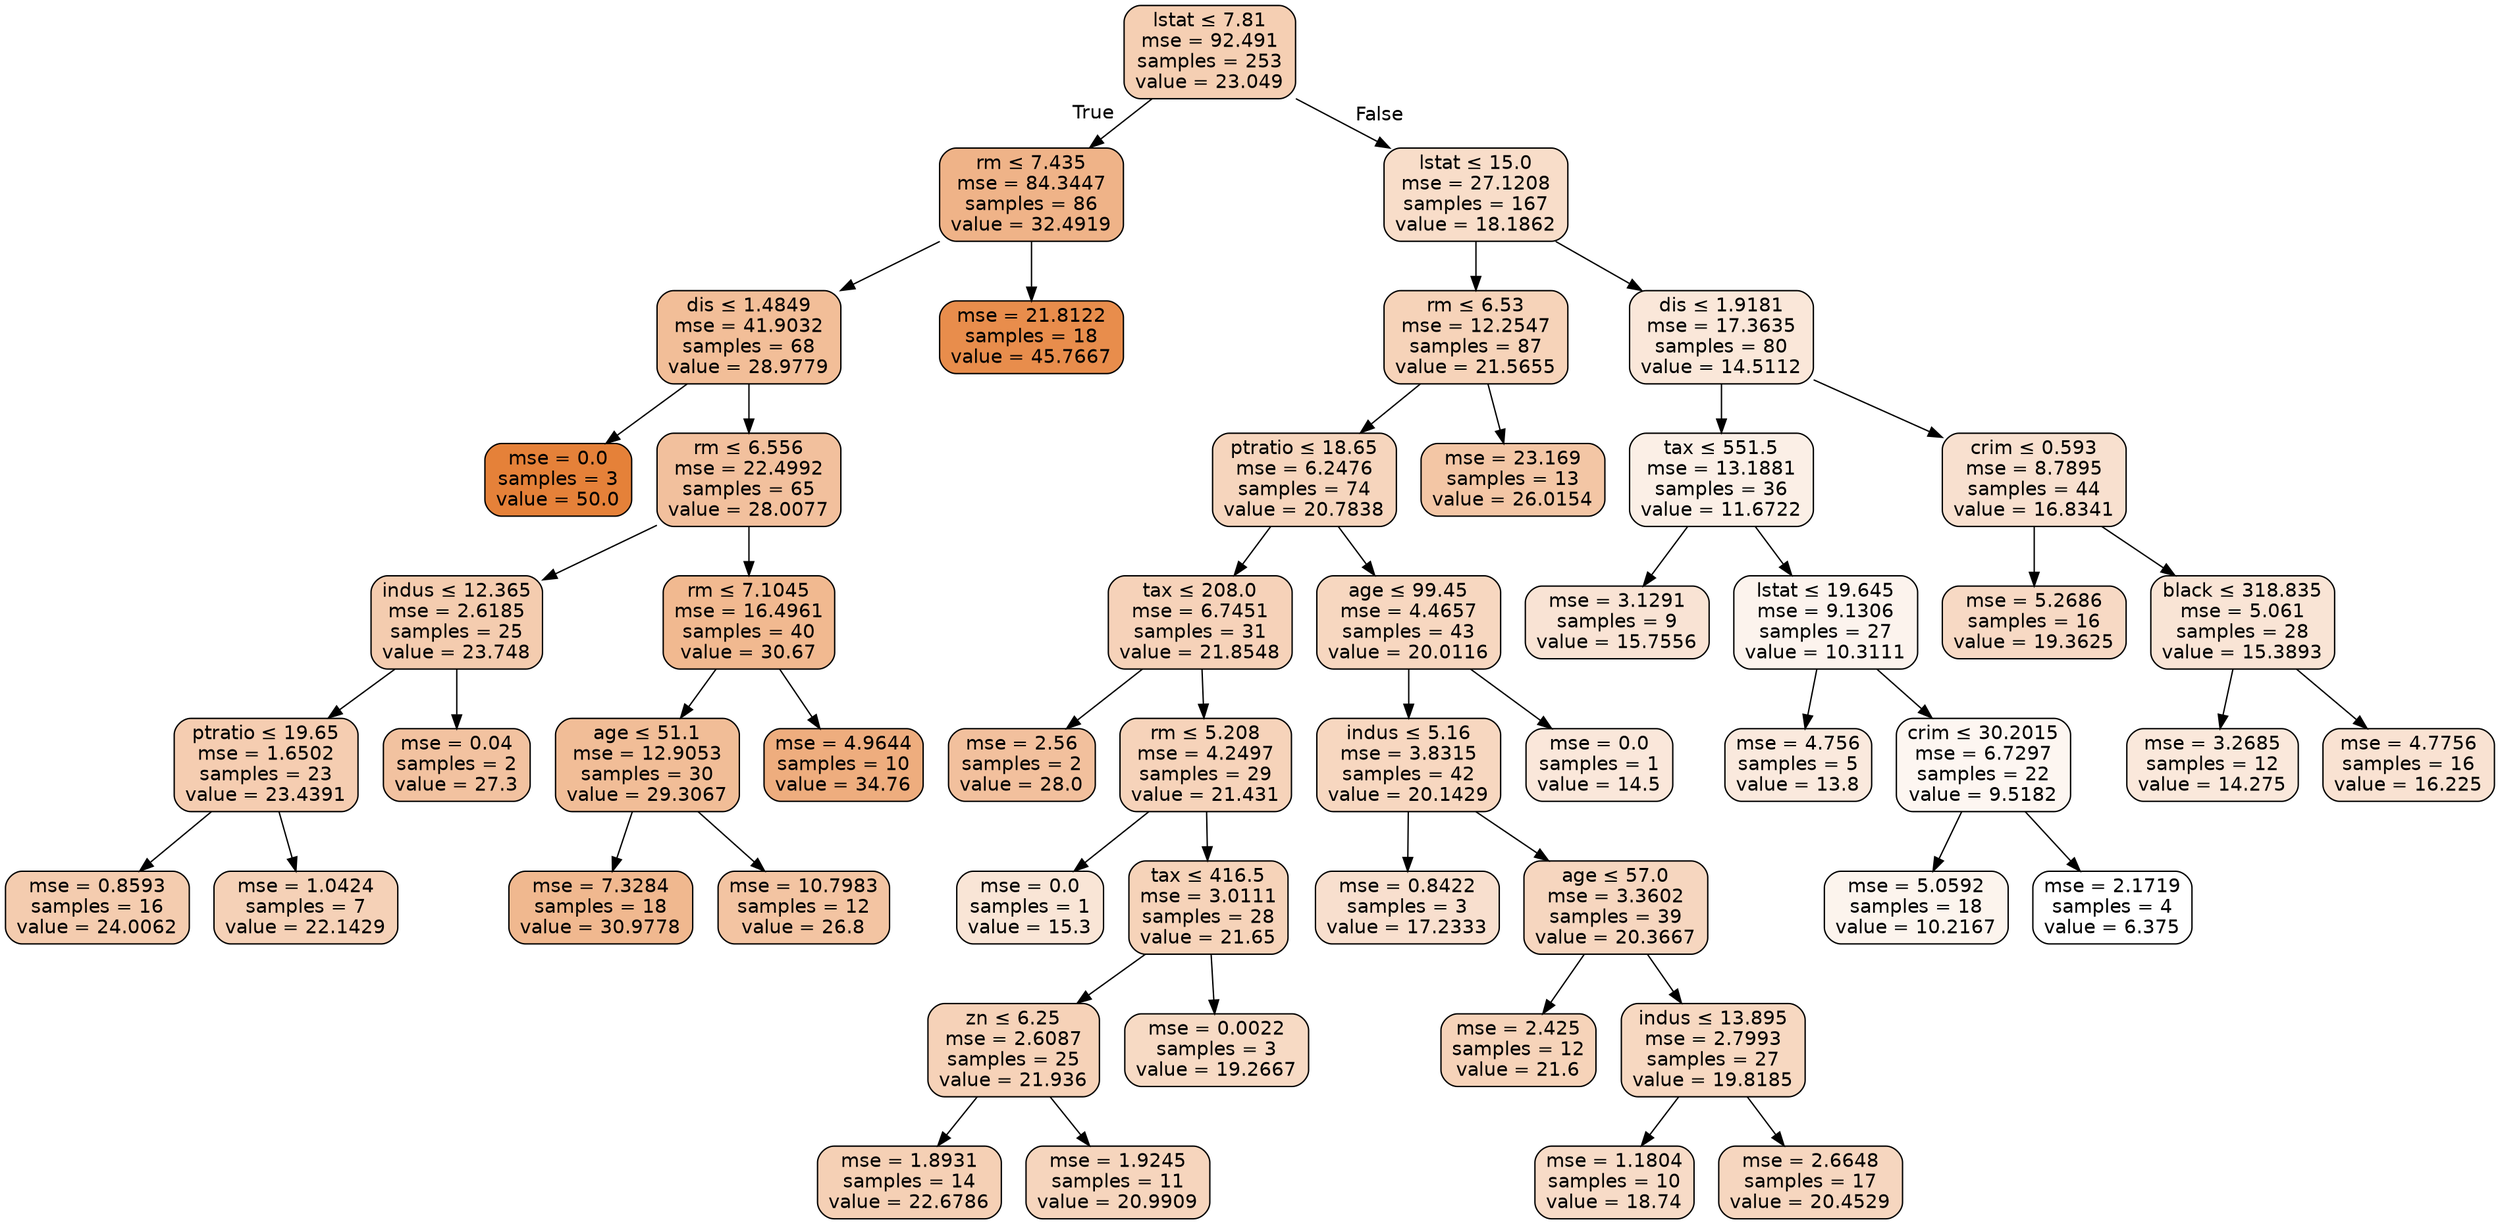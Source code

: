 digraph Tree {
node [shape=box, style="filled, rounded", color="black", fontname=helvetica] ;
edge [fontname=helvetica] ;
0 [label=<lstat &le; 7.81<br/>mse = 92.491<br/>samples = 253<br/>value = 23.049>, fillcolor="#e5813961"] ;
1 [label=<rm &le; 7.435<br/>mse = 84.3447<br/>samples = 86<br/>value = 32.4919>, fillcolor="#e5813999"] ;
0 -> 1 [labeldistance=2.5, labelangle=45, headlabel="True"] ;
2 [label=<dis &le; 1.4849<br/>mse = 41.9032<br/>samples = 68<br/>value = 28.9779>, fillcolor="#e5813984"] ;
1 -> 2 ;
3 [label=<mse = 0.0<br/>samples = 3<br/>value = 50.0>, fillcolor="#e58139ff"] ;
2 -> 3 ;
4 [label=<rm &le; 6.556<br/>mse = 22.4992<br/>samples = 65<br/>value = 28.0077>, fillcolor="#e581397e"] ;
2 -> 4 ;
5 [label=<indus &le; 12.365<br/>mse = 2.6185<br/>samples = 25<br/>value = 23.748>, fillcolor="#e5813966"] ;
4 -> 5 ;
6 [label=<ptratio &le; 19.65<br/>mse = 1.6502<br/>samples = 23<br/>value = 23.4391>, fillcolor="#e5813964"] ;
5 -> 6 ;
7 [label=<mse = 0.8593<br/>samples = 16<br/>value = 24.0062>, fillcolor="#e5813967"] ;
6 -> 7 ;
8 [label=<mse = 1.0424<br/>samples = 7<br/>value = 22.1429>, fillcolor="#e581395c"] ;
6 -> 8 ;
9 [label=<mse = 0.04<br/>samples = 2<br/>value = 27.3>, fillcolor="#e581397a"] ;
5 -> 9 ;
10 [label=<rm &le; 7.1045<br/>mse = 16.4961<br/>samples = 40<br/>value = 30.67>, fillcolor="#e581398e"] ;
4 -> 10 ;
11 [label=<age &le; 51.1<br/>mse = 12.9053<br/>samples = 30<br/>value = 29.3067>, fillcolor="#e5813986"] ;
10 -> 11 ;
12 [label=<mse = 7.3284<br/>samples = 18<br/>value = 30.9778>, fillcolor="#e5813990"] ;
11 -> 12 ;
13 [label=<mse = 10.7983<br/>samples = 12<br/>value = 26.8>, fillcolor="#e5813977"] ;
11 -> 13 ;
14 [label=<mse = 4.9644<br/>samples = 10<br/>value = 34.76>, fillcolor="#e58139a6"] ;
10 -> 14 ;
15 [label=<mse = 21.8122<br/>samples = 18<br/>value = 45.7667>, fillcolor="#e58139e6"] ;
1 -> 15 ;
16 [label=<lstat &le; 15.0<br/>mse = 27.1208<br/>samples = 167<br/>value = 18.1862>, fillcolor="#e5813945"] ;
0 -> 16 [labeldistance=2.5, labelangle=-45, headlabel="False"] ;
17 [label=<rm &le; 6.53<br/>mse = 12.2547<br/>samples = 87<br/>value = 21.5655>, fillcolor="#e5813959"] ;
16 -> 17 ;
18 [label=<ptratio &le; 18.65<br/>mse = 6.2476<br/>samples = 74<br/>value = 20.7838>, fillcolor="#e5813954"] ;
17 -> 18 ;
19 [label=<tax &le; 208.0<br/>mse = 6.7451<br/>samples = 31<br/>value = 21.8548>, fillcolor="#e581395a"] ;
18 -> 19 ;
20 [label=<mse = 2.56<br/>samples = 2<br/>value = 28.0>, fillcolor="#e581397e"] ;
19 -> 20 ;
21 [label=<rm &le; 5.208<br/>mse = 4.2497<br/>samples = 29<br/>value = 21.431>, fillcolor="#e5813958"] ;
19 -> 21 ;
22 [label=<mse = 0.0<br/>samples = 1<br/>value = 15.3>, fillcolor="#e5813934"] ;
21 -> 22 ;
23 [label=<tax &le; 416.5<br/>mse = 3.0111<br/>samples = 28<br/>value = 21.65>, fillcolor="#e5813959"] ;
21 -> 23 ;
24 [label=<zn &le; 6.25<br/>mse = 2.6087<br/>samples = 25<br/>value = 21.936>, fillcolor="#e581395b"] ;
23 -> 24 ;
25 [label=<mse = 1.8931<br/>samples = 14<br/>value = 22.6786>, fillcolor="#e581395f"] ;
24 -> 25 ;
26 [label=<mse = 1.9245<br/>samples = 11<br/>value = 20.9909>, fillcolor="#e5813955"] ;
24 -> 26 ;
27 [label=<mse = 0.0022<br/>samples = 3<br/>value = 19.2667>, fillcolor="#e581394b"] ;
23 -> 27 ;
28 [label=<age &le; 99.45<br/>mse = 4.4657<br/>samples = 43<br/>value = 20.0116>, fillcolor="#e5813950"] ;
18 -> 28 ;
29 [label=<indus &le; 5.16<br/>mse = 3.8315<br/>samples = 42<br/>value = 20.1429>, fillcolor="#e5813950"] ;
28 -> 29 ;
30 [label=<mse = 0.8422<br/>samples = 3<br/>value = 17.2333>, fillcolor="#e581393f"] ;
29 -> 30 ;
31 [label=<age &le; 57.0<br/>mse = 3.3602<br/>samples = 39<br/>value = 20.3667>, fillcolor="#e5813952"] ;
29 -> 31 ;
32 [label=<mse = 2.425<br/>samples = 12<br/>value = 21.6>, fillcolor="#e5813959"] ;
31 -> 32 ;
33 [label=<indus &le; 13.895<br/>mse = 2.7993<br/>samples = 27<br/>value = 19.8185>, fillcolor="#e581394f"] ;
31 -> 33 ;
34 [label=<mse = 1.1804<br/>samples = 10<br/>value = 18.74>, fillcolor="#e5813948"] ;
33 -> 34 ;
35 [label=<mse = 2.6648<br/>samples = 17<br/>value = 20.4529>, fillcolor="#e5813952"] ;
33 -> 35 ;
36 [label=<mse = 0.0<br/>samples = 1<br/>value = 14.5>, fillcolor="#e581392f"] ;
28 -> 36 ;
37 [label=<mse = 23.169<br/>samples = 13<br/>value = 26.0154>, fillcolor="#e5813973"] ;
17 -> 37 ;
38 [label=<dis &le; 1.9181<br/>mse = 17.3635<br/>samples = 80<br/>value = 14.5112>, fillcolor="#e5813930"] ;
16 -> 38 ;
39 [label=<tax &le; 551.5<br/>mse = 13.1881<br/>samples = 36<br/>value = 11.6722>, fillcolor="#e581391f"] ;
38 -> 39 ;
40 [label=<mse = 3.1291<br/>samples = 9<br/>value = 15.7556>, fillcolor="#e5813937"] ;
39 -> 40 ;
41 [label=<lstat &le; 19.645<br/>mse = 9.1306<br/>samples = 27<br/>value = 10.3111>, fillcolor="#e5813917"] ;
39 -> 41 ;
42 [label=<mse = 4.756<br/>samples = 5<br/>value = 13.8>, fillcolor="#e581392b"] ;
41 -> 42 ;
43 [label=<crim &le; 30.2015<br/>mse = 6.7297<br/>samples = 22<br/>value = 9.5182>, fillcolor="#e5813912"] ;
41 -> 43 ;
44 [label=<mse = 5.0592<br/>samples = 18<br/>value = 10.2167>, fillcolor="#e5813916"] ;
43 -> 44 ;
45 [label=<mse = 2.1719<br/>samples = 4<br/>value = 6.375>, fillcolor="#e5813900"] ;
43 -> 45 ;
46 [label=<crim &le; 0.593<br/>mse = 8.7895<br/>samples = 44<br/>value = 16.8341>, fillcolor="#e581393d"] ;
38 -> 46 ;
47 [label=<mse = 5.2686<br/>samples = 16<br/>value = 19.3625>, fillcolor="#e581394c"] ;
46 -> 47 ;
48 [label=<black &le; 318.835<br/>mse = 5.061<br/>samples = 28<br/>value = 15.3893>, fillcolor="#e5813935"] ;
46 -> 48 ;
49 [label=<mse = 3.2685<br/>samples = 12<br/>value = 14.275>, fillcolor="#e581392e"] ;
48 -> 49 ;
50 [label=<mse = 4.7756<br/>samples = 16<br/>value = 16.225>, fillcolor="#e581393a"] ;
48 -> 50 ;
}